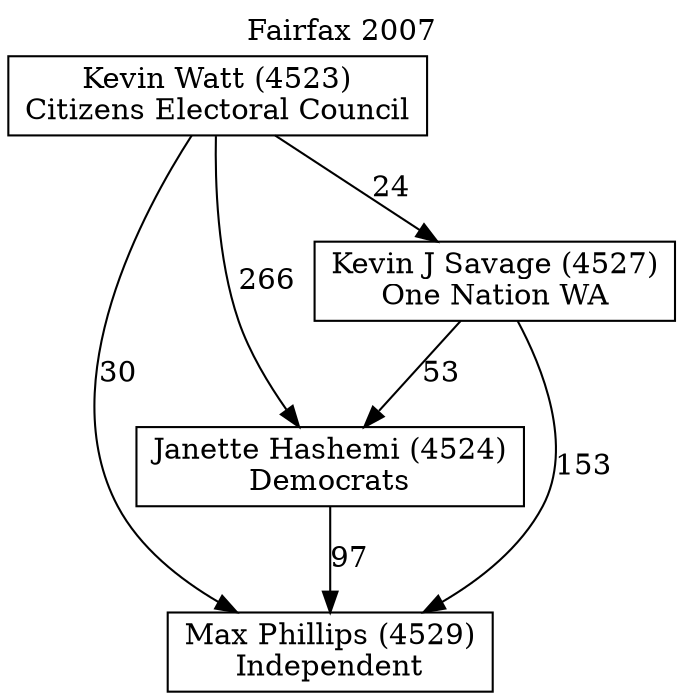 // House preference flow
digraph "Max Phillips (4529)_Fairfax_2007" {
	graph [label="Fairfax 2007" labelloc=t mclimit=10]
	node [shape=box]
	"Max Phillips (4529)" [label="Max Phillips (4529)
Independent"]
	"Janette Hashemi (4524)" [label="Janette Hashemi (4524)
Democrats"]
	"Kevin J Savage (4527)" [label="Kevin J Savage (4527)
One Nation WA"]
	"Kevin Watt (4523)" [label="Kevin Watt (4523)
Citizens Electoral Council"]
	"Janette Hashemi (4524)" -> "Max Phillips (4529)" [label=97]
	"Kevin J Savage (4527)" -> "Janette Hashemi (4524)" [label=53]
	"Kevin Watt (4523)" -> "Kevin J Savage (4527)" [label=24]
	"Kevin J Savage (4527)" -> "Max Phillips (4529)" [label=153]
	"Kevin Watt (4523)" -> "Max Phillips (4529)" [label=30]
	"Kevin Watt (4523)" -> "Janette Hashemi (4524)" [label=266]
}
